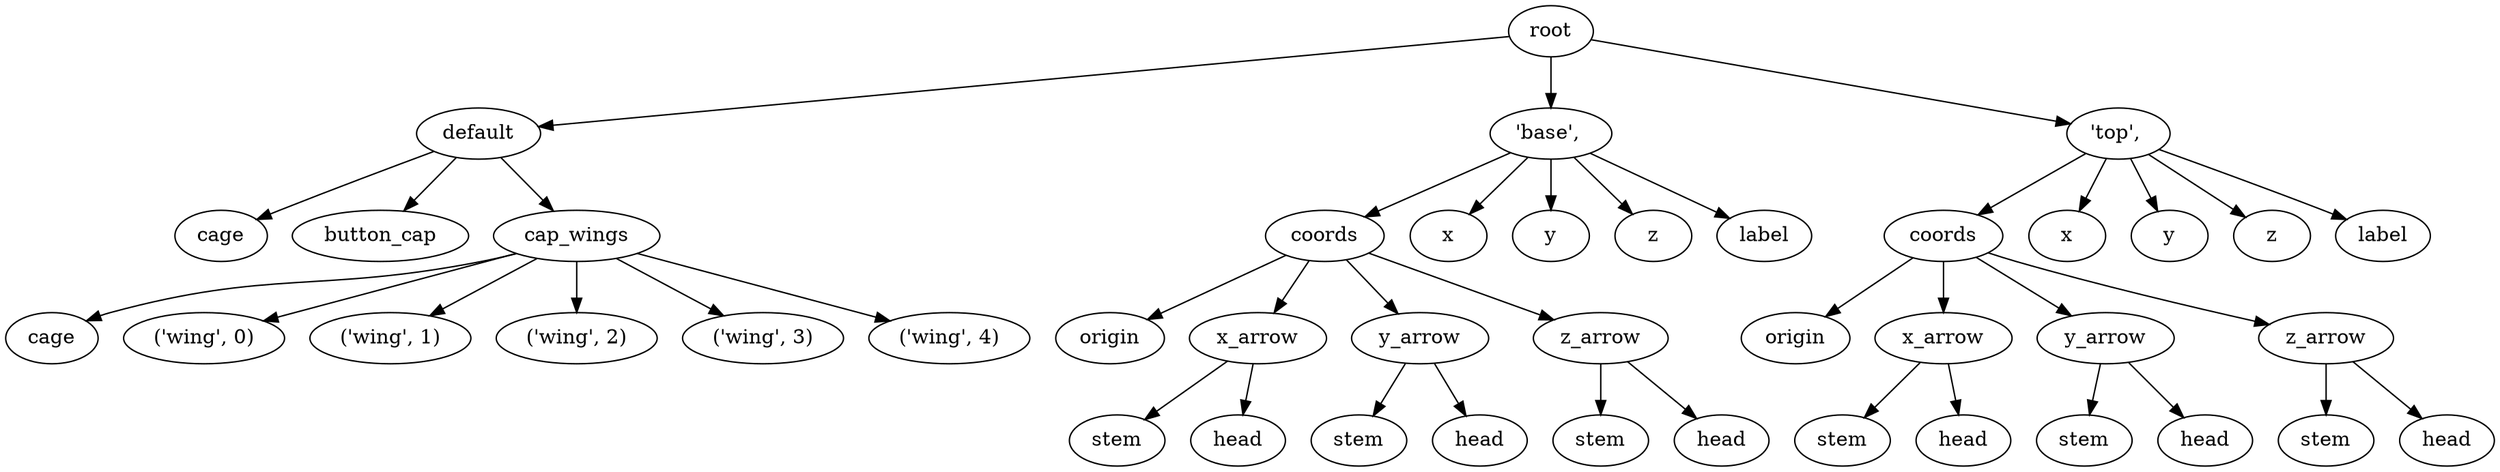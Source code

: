 digraph default {
    root_1 [label="root"];
    default_2 [label="default"];
    cage_3 [label="cage"];
    button_cap_4 [label="button_cap"];
    cap_wings_5 [label="cap_wings"];
    cage_6 [label="cage"];
    wing_7 [label="\('wing',\ 0\)"];
    wing_8 [label="\('wing',\ 1\)"];
    wing_9 [label="\('wing',\ 2\)"];
    wing_10 [label="\('wing',\ 3\)"];
    wing_11 [label="\('wing',\ 4\)"];
    12 [label="'base',\ "];
    coords_13 [label="coords"];
    origin_14 [label="origin"];
    x_arrow_15 [label="x_arrow"];
    stem_16 [label="stem"];
    head_17 [label="head"];
    y_arrow_18 [label="y_arrow"];
    stem_19 [label="stem"];
    head_20 [label="head"];
    z_arrow_21 [label="z_arrow"];
    stem_22 [label="stem"];
    head_23 [label="head"];
    x_24 [label="x"];
    y_25 [label="y"];
    z_26 [label="z"];
    label_27 [label="label"];
    28 [label="'top',\ "];
    coords_29 [label="coords"];
    origin_30 [label="origin"];
    x_arrow_31 [label="x_arrow"];
    stem_32 [label="stem"];
    head_33 [label="head"];
    y_arrow_34 [label="y_arrow"];
    stem_35 [label="stem"];
    head_36 [label="head"];
    z_arrow_37 [label="z_arrow"];
    stem_38 [label="stem"];
    head_39 [label="head"];
    x_40 [label="x"];
    y_41 [label="y"];
    z_42 [label="z"];
    label_43 [label="label"];
    root_1 -> default_2;
    default_2 -> cage_3;
    default_2 -> button_cap_4;
    default_2 -> cap_wings_5;
    cap_wings_5 -> cage_6;
    cap_wings_5 -> wing_7;
    cap_wings_5 -> wing_8;
    cap_wings_5 -> wing_9;
    cap_wings_5 -> wing_10;
    cap_wings_5 -> wing_11;
    root_1 -> 12;
    12 -> coords_13;
    coords_13 -> origin_14;
    coords_13 -> x_arrow_15;
    x_arrow_15 -> stem_16;
    x_arrow_15 -> head_17;
    coords_13 -> y_arrow_18;
    y_arrow_18 -> stem_19;
    y_arrow_18 -> head_20;
    coords_13 -> z_arrow_21;
    z_arrow_21 -> stem_22;
    z_arrow_21 -> head_23;
    12 -> x_24;
    12 -> y_25;
    12 -> z_26;
    12 -> label_27;
    root_1 -> 28;
    28 -> coords_29;
    coords_29 -> origin_30;
    coords_29 -> x_arrow_31;
    x_arrow_31 -> stem_32;
    x_arrow_31 -> head_33;
    coords_29 -> y_arrow_34;
    y_arrow_34 -> stem_35;
    y_arrow_34 -> head_36;
    coords_29 -> z_arrow_37;
    z_arrow_37 -> stem_38;
    z_arrow_37 -> head_39;
    28 -> x_40;
    28 -> y_41;
    28 -> z_42;
    28 -> label_43;
}
